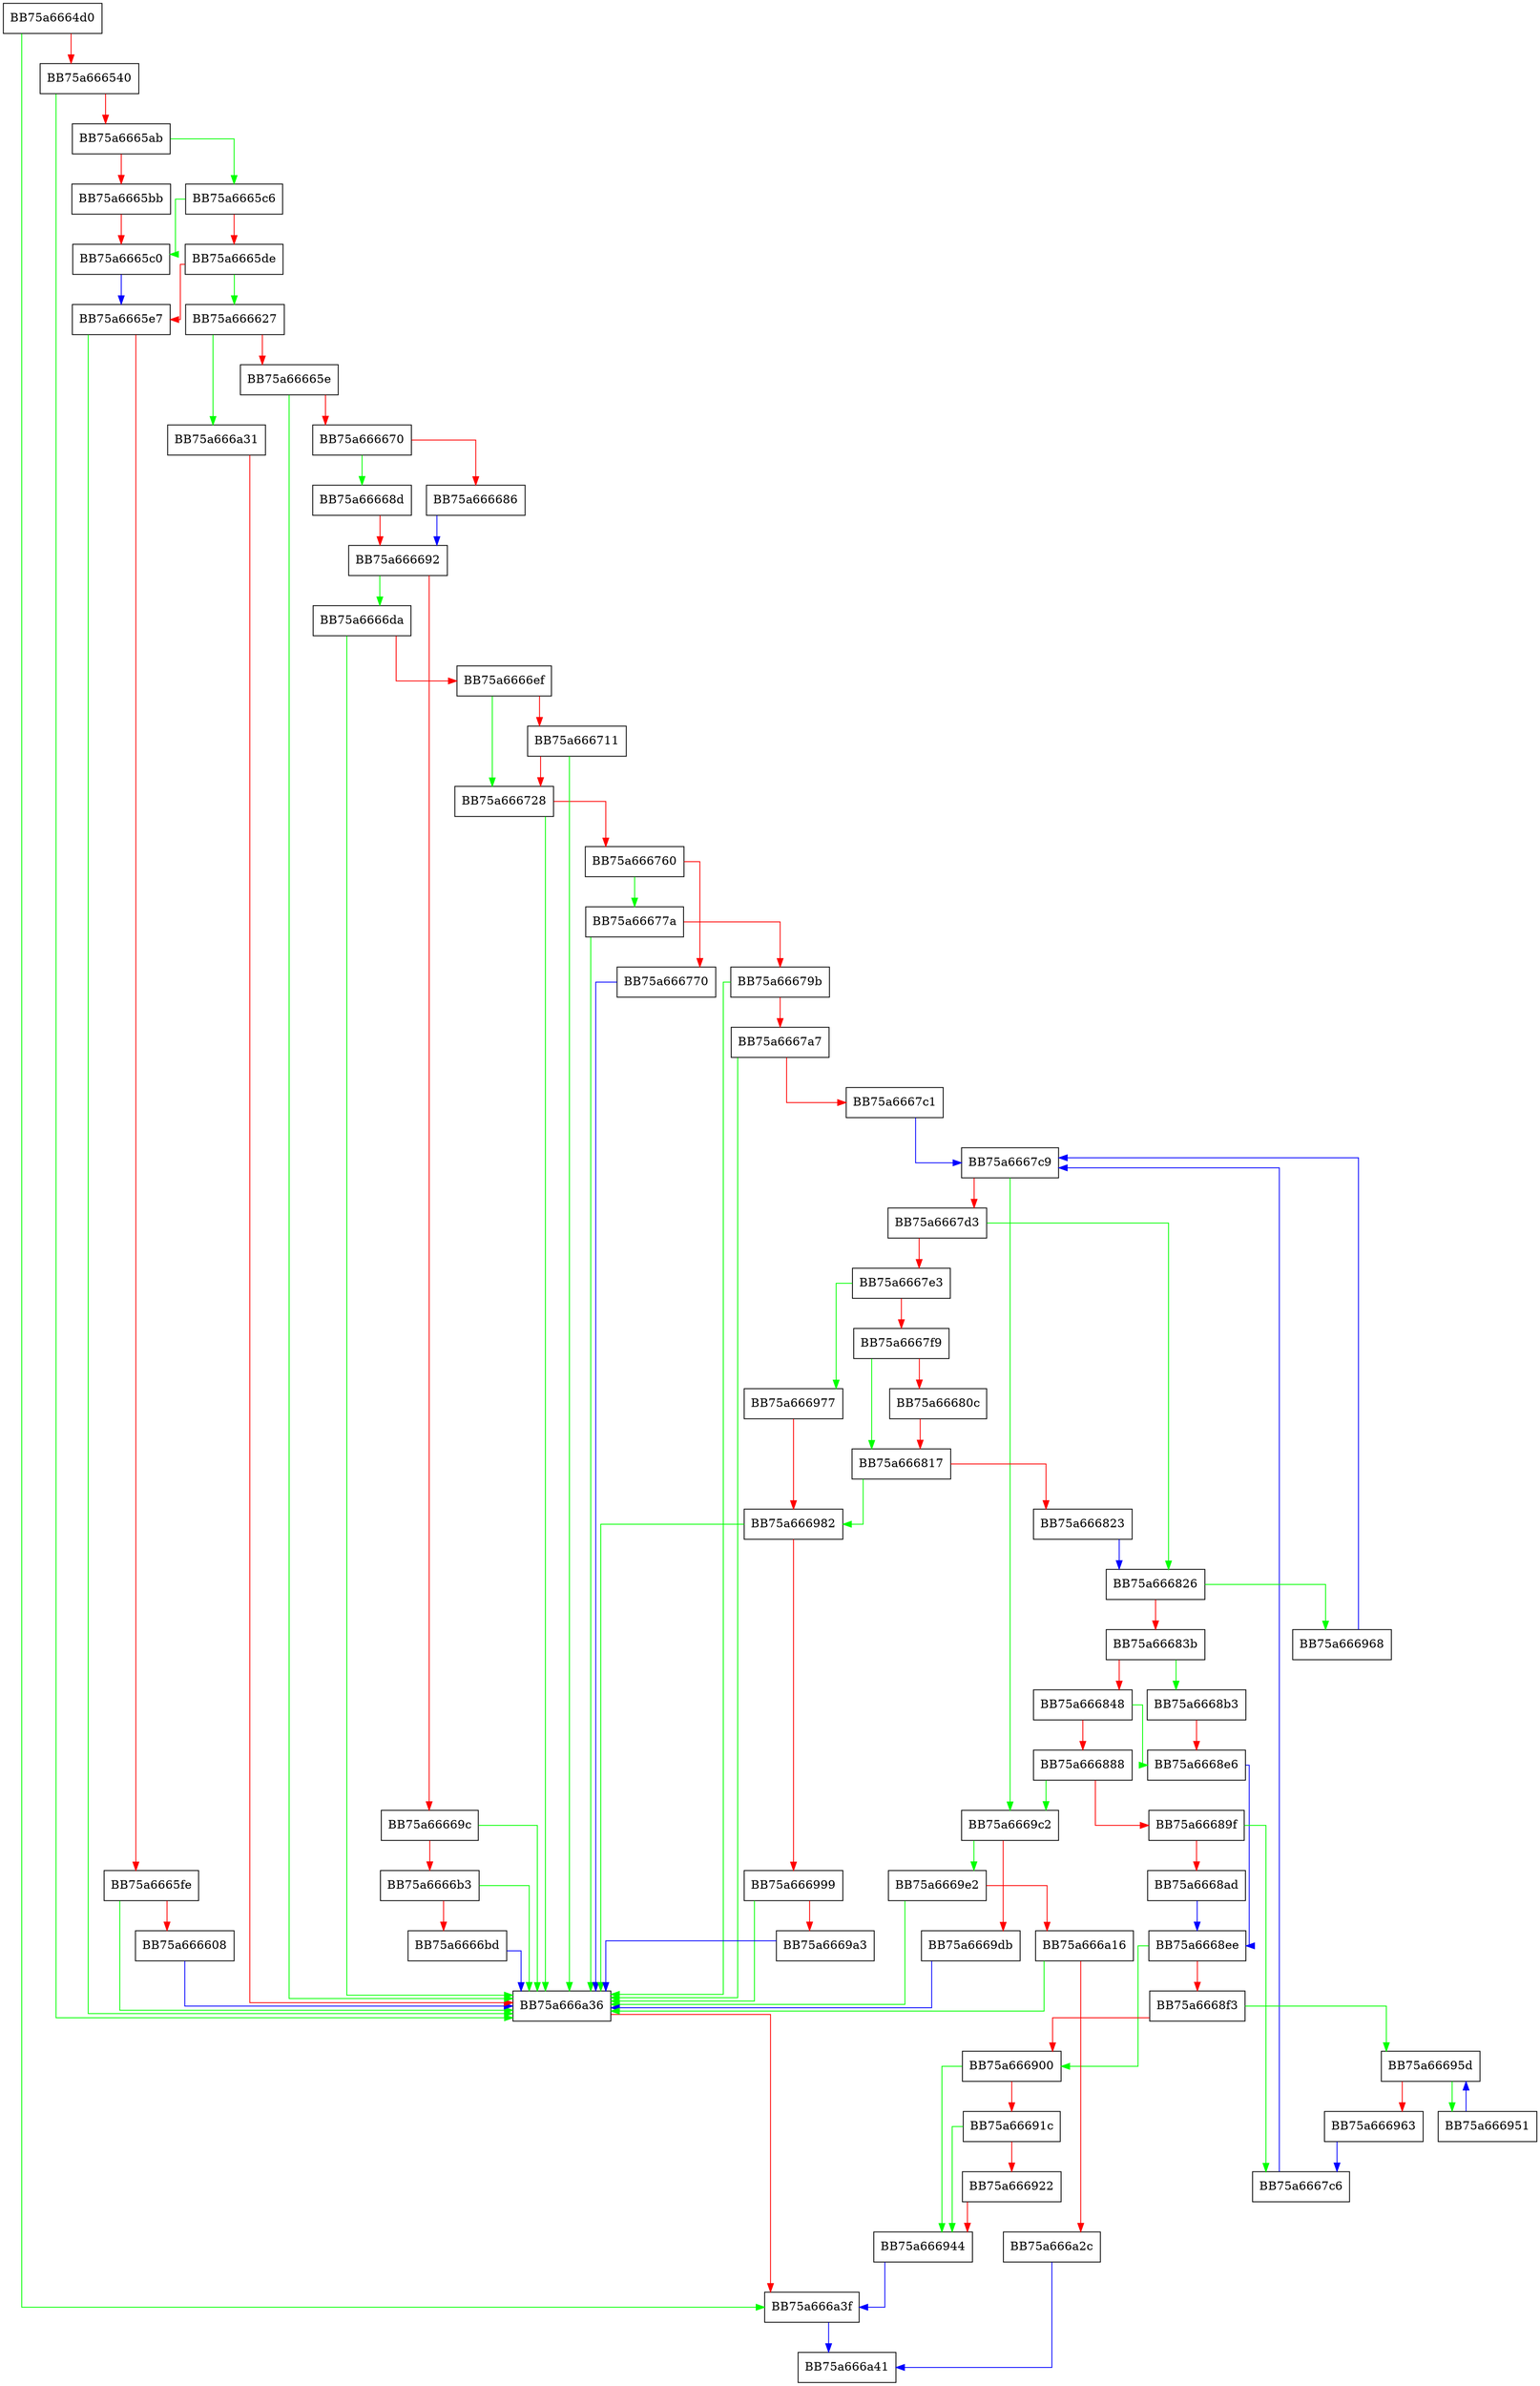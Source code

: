 digraph lzexe_unpack {
  node [shape="box"];
  graph [splines=ortho];
  BB75a6664d0 -> BB75a666a3f [color="green"];
  BB75a6664d0 -> BB75a666540 [color="red"];
  BB75a666540 -> BB75a666a36 [color="green"];
  BB75a666540 -> BB75a6665ab [color="red"];
  BB75a6665ab -> BB75a6665c6 [color="green"];
  BB75a6665ab -> BB75a6665bb [color="red"];
  BB75a6665bb -> BB75a6665c0 [color="red"];
  BB75a6665c0 -> BB75a6665e7 [color="blue"];
  BB75a6665c6 -> BB75a6665c0 [color="green"];
  BB75a6665c6 -> BB75a6665de [color="red"];
  BB75a6665de -> BB75a666627 [color="green"];
  BB75a6665de -> BB75a6665e7 [color="red"];
  BB75a6665e7 -> BB75a666a36 [color="green"];
  BB75a6665e7 -> BB75a6665fe [color="red"];
  BB75a6665fe -> BB75a666a36 [color="green"];
  BB75a6665fe -> BB75a666608 [color="red"];
  BB75a666608 -> BB75a666a36 [color="blue"];
  BB75a666627 -> BB75a666a31 [color="green"];
  BB75a666627 -> BB75a66665e [color="red"];
  BB75a66665e -> BB75a666a36 [color="green"];
  BB75a66665e -> BB75a666670 [color="red"];
  BB75a666670 -> BB75a66668d [color="green"];
  BB75a666670 -> BB75a666686 [color="red"];
  BB75a666686 -> BB75a666692 [color="blue"];
  BB75a66668d -> BB75a666692 [color="red"];
  BB75a666692 -> BB75a6666da [color="green"];
  BB75a666692 -> BB75a66669c [color="red"];
  BB75a66669c -> BB75a666a36 [color="green"];
  BB75a66669c -> BB75a6666b3 [color="red"];
  BB75a6666b3 -> BB75a666a36 [color="green"];
  BB75a6666b3 -> BB75a6666bd [color="red"];
  BB75a6666bd -> BB75a666a36 [color="blue"];
  BB75a6666da -> BB75a666a36 [color="green"];
  BB75a6666da -> BB75a6666ef [color="red"];
  BB75a6666ef -> BB75a666728 [color="green"];
  BB75a6666ef -> BB75a666711 [color="red"];
  BB75a666711 -> BB75a666a36 [color="green"];
  BB75a666711 -> BB75a666728 [color="red"];
  BB75a666728 -> BB75a666a36 [color="green"];
  BB75a666728 -> BB75a666760 [color="red"];
  BB75a666760 -> BB75a66677a [color="green"];
  BB75a666760 -> BB75a666770 [color="red"];
  BB75a666770 -> BB75a666a36 [color="blue"];
  BB75a66677a -> BB75a666a36 [color="green"];
  BB75a66677a -> BB75a66679b [color="red"];
  BB75a66679b -> BB75a666a36 [color="green"];
  BB75a66679b -> BB75a6667a7 [color="red"];
  BB75a6667a7 -> BB75a666a36 [color="green"];
  BB75a6667a7 -> BB75a6667c1 [color="red"];
  BB75a6667c1 -> BB75a6667c9 [color="blue"];
  BB75a6667c6 -> BB75a6667c9 [color="blue"];
  BB75a6667c9 -> BB75a6669c2 [color="green"];
  BB75a6667c9 -> BB75a6667d3 [color="red"];
  BB75a6667d3 -> BB75a666826 [color="green"];
  BB75a6667d3 -> BB75a6667e3 [color="red"];
  BB75a6667e3 -> BB75a666977 [color="green"];
  BB75a6667e3 -> BB75a6667f9 [color="red"];
  BB75a6667f9 -> BB75a666817 [color="green"];
  BB75a6667f9 -> BB75a66680c [color="red"];
  BB75a66680c -> BB75a666817 [color="red"];
  BB75a666817 -> BB75a666982 [color="green"];
  BB75a666817 -> BB75a666823 [color="red"];
  BB75a666823 -> BB75a666826 [color="blue"];
  BB75a666826 -> BB75a666968 [color="green"];
  BB75a666826 -> BB75a66683b [color="red"];
  BB75a66683b -> BB75a6668b3 [color="green"];
  BB75a66683b -> BB75a666848 [color="red"];
  BB75a666848 -> BB75a6668e6 [color="green"];
  BB75a666848 -> BB75a666888 [color="red"];
  BB75a666888 -> BB75a6669c2 [color="green"];
  BB75a666888 -> BB75a66689f [color="red"];
  BB75a66689f -> BB75a6667c6 [color="green"];
  BB75a66689f -> BB75a6668ad [color="red"];
  BB75a6668ad -> BB75a6668ee [color="blue"];
  BB75a6668b3 -> BB75a6668e6 [color="red"];
  BB75a6668e6 -> BB75a6668ee [color="blue"];
  BB75a6668ee -> BB75a666900 [color="green"];
  BB75a6668ee -> BB75a6668f3 [color="red"];
  BB75a6668f3 -> BB75a66695d [color="green"];
  BB75a6668f3 -> BB75a666900 [color="red"];
  BB75a666900 -> BB75a666944 [color="green"];
  BB75a666900 -> BB75a66691c [color="red"];
  BB75a66691c -> BB75a666944 [color="green"];
  BB75a66691c -> BB75a666922 [color="red"];
  BB75a666922 -> BB75a666944 [color="red"];
  BB75a666944 -> BB75a666a3f [color="blue"];
  BB75a666951 -> BB75a66695d [color="blue"];
  BB75a66695d -> BB75a666951 [color="green"];
  BB75a66695d -> BB75a666963 [color="red"];
  BB75a666963 -> BB75a6667c6 [color="blue"];
  BB75a666968 -> BB75a6667c9 [color="blue"];
  BB75a666977 -> BB75a666982 [color="red"];
  BB75a666982 -> BB75a666a36 [color="green"];
  BB75a666982 -> BB75a666999 [color="red"];
  BB75a666999 -> BB75a666a36 [color="green"];
  BB75a666999 -> BB75a6669a3 [color="red"];
  BB75a6669a3 -> BB75a666a36 [color="blue"];
  BB75a6669c2 -> BB75a6669e2 [color="green"];
  BB75a6669c2 -> BB75a6669db [color="red"];
  BB75a6669db -> BB75a666a36 [color="blue"];
  BB75a6669e2 -> BB75a666a36 [color="green"];
  BB75a6669e2 -> BB75a666a16 [color="red"];
  BB75a666a16 -> BB75a666a36 [color="green"];
  BB75a666a16 -> BB75a666a2c [color="red"];
  BB75a666a2c -> BB75a666a41 [color="blue"];
  BB75a666a31 -> BB75a666a36 [color="red"];
  BB75a666a36 -> BB75a666a3f [color="red"];
  BB75a666a3f -> BB75a666a41 [color="blue"];
}